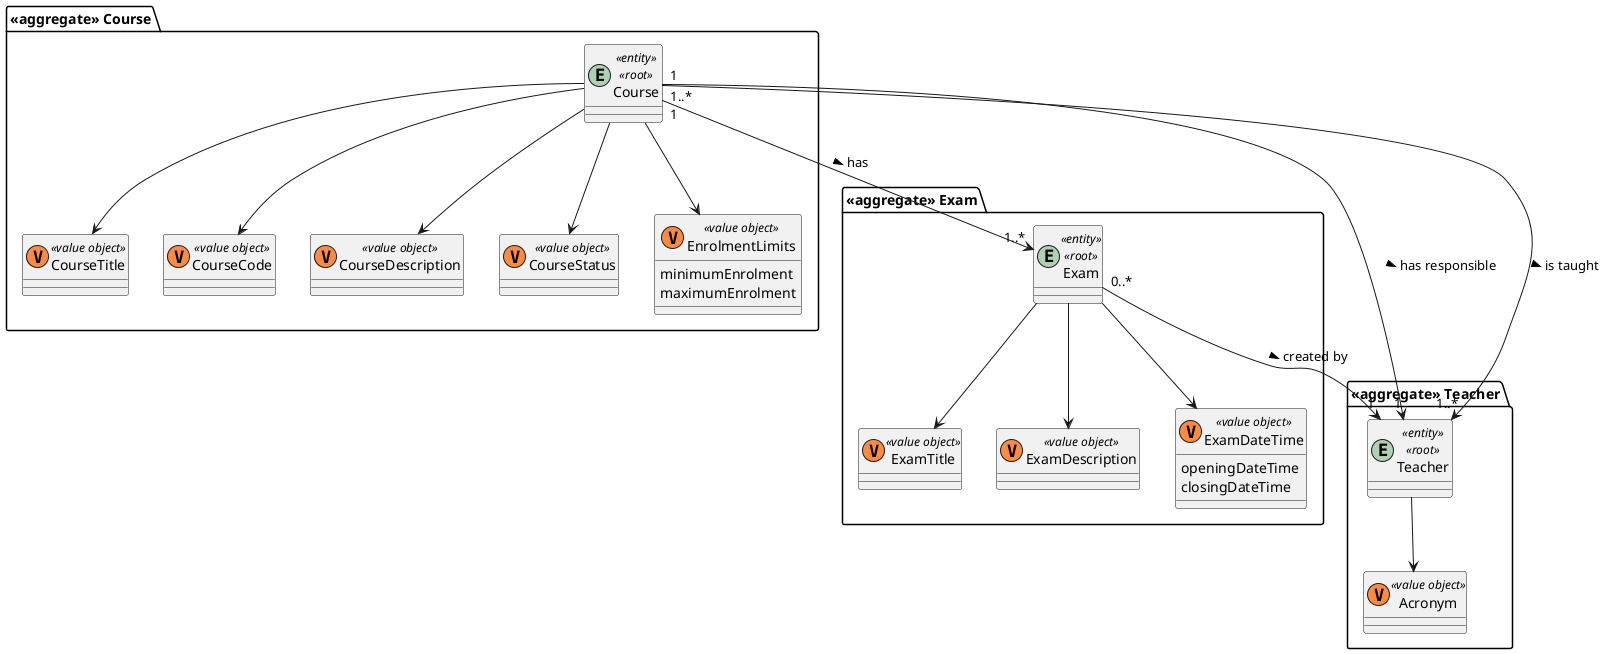 @startuml

top to bottom direction

'Teacher
package "<<aggregate>> Teacher" {
    entity Teacher <<entity>> <<root>>
    class Acronym <<(V, #FF8B40) value object>>
}

'Course
package "<<aggregate>> Course" {
    entity Course <<entity>> <<root>>
    class CourseTitle <<(V, #FF8B40) value object>>
    class CourseCode <<(V, #FF8B40) value object>>
    class CourseDescription <<(V, #FF8B40) value object>>
    class CourseStatus <<(V, #FF8B40) value object>>
    class EnrolmentLimits  <<(V, #FF8B40) value object>> {
        minimumEnrolment
        maximumEnrolment
    }
}

'Exam
package "<<aggregate>> Exam" {
    entity Exam <<entity>> <<root>>
    class ExamTitle <<(V, #FF8B40) value object>>
    class ExamDescription <<(V, #FF8B40) value object>>
    class ExamDateTime <<(V, #FF8B40) value object>> {
        openingDateTime
        closingDateTime
    }
}

Teacher -down-> Acronym

Course -down-> CourseTitle
Course -down-> CourseCode
Course -down-> CourseDescription
Course -down-> CourseStatus
Course -down-> EnrolmentLimits
Course "1" --> "1..*" Exam : has >
Course "1" --> "1" Teacher : has responsible >
Course "1..*" --> "1..*" Teacher : is taught >

Exam -down-> ExamTitle
Exam -down-> ExamDateTime
Exam -down-> ExamDescription
Exam "0..*" --> "1" Teacher : created by >

@enduml
